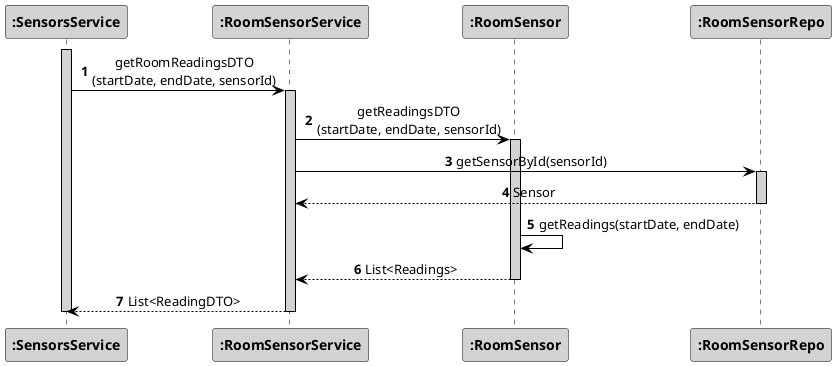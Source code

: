 @startuml
skinparam sequenceMessageAlign center
skinparam sequence {
	ArrowColor Black
	ActorBorderColor DarkBlue
	LifeLineBorderColor black
	LifeLineBackgroundColor LightGrey

	ParticipantBorderColor Black
	ParticipantBackgroundColor LightGrey
	ParticipantFontStyle Bold

	ActorBackgroundColor DimGrey
	ActorFontColor DeepSkyBlue
	ActorFontStyle Bold
	ActorFontSize 17
	ActorFontName Aapex
}
autonumber

activate ":SensorsService"
":SensorsService" -> ":RoomSensorService": getRoomReadingsDTO\n(startDate, endDate, sensorId)
activate ":RoomSensorService"
":RoomSensorService" -> ":RoomSensor": getReadingsDTO\n(startDate, endDate, sensorId)
activate ":RoomSensor"
":RoomSensorService" -> ":RoomSensorRepo":getSensorById(sensorId)
activate ":RoomSensorRepo"
":RoomSensorService" <-- ":RoomSensorRepo": Sensor
deactivate ":RoomSensorRepo"
":RoomSensor" -> ":RoomSensor": getReadings(startDate, endDate)
deactivate ":RoomSensorRepo"
":RoomSensorService" <-- ":RoomSensor": List<Readings>
deactivate ":RoomSensor"
":SensorsService" <-- ":RoomSensorService": List<ReadingDTO>
deactivate ":RoomSensorService"
deactivate ":SensorsService"


@enduml